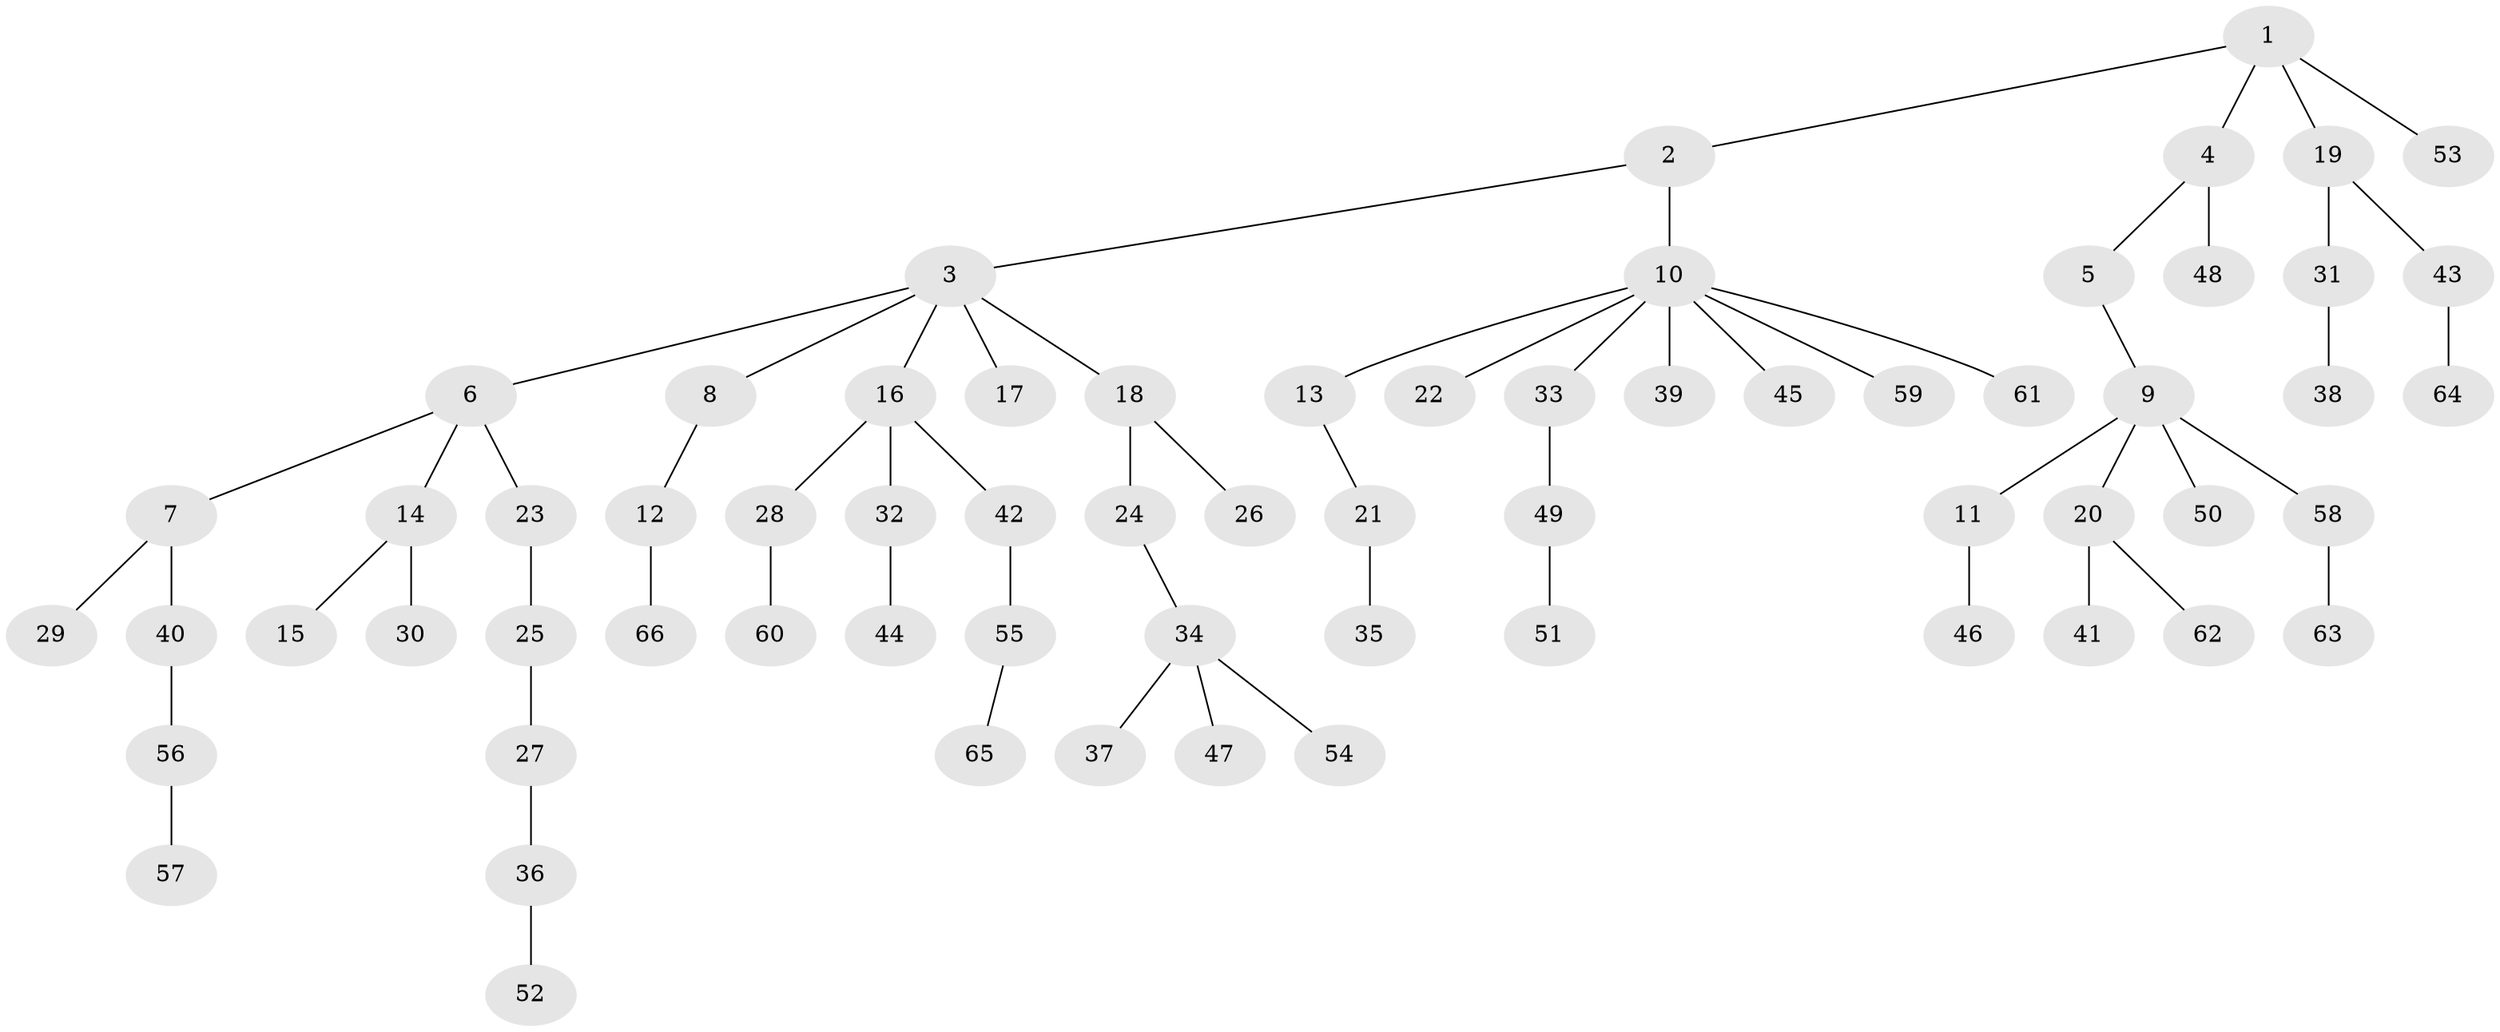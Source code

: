 // coarse degree distribution, {3: 0.08333333333333333, 5: 0.020833333333333332, 2: 0.3958333333333333, 4: 0.0625, 7: 0.020833333333333332, 1: 0.4166666666666667}
// Generated by graph-tools (version 1.1) at 2025/51/03/04/25 22:51:55]
// undirected, 66 vertices, 65 edges
graph export_dot {
  node [color=gray90,style=filled];
  1;
  2;
  3;
  4;
  5;
  6;
  7;
  8;
  9;
  10;
  11;
  12;
  13;
  14;
  15;
  16;
  17;
  18;
  19;
  20;
  21;
  22;
  23;
  24;
  25;
  26;
  27;
  28;
  29;
  30;
  31;
  32;
  33;
  34;
  35;
  36;
  37;
  38;
  39;
  40;
  41;
  42;
  43;
  44;
  45;
  46;
  47;
  48;
  49;
  50;
  51;
  52;
  53;
  54;
  55;
  56;
  57;
  58;
  59;
  60;
  61;
  62;
  63;
  64;
  65;
  66;
  1 -- 2;
  1 -- 4;
  1 -- 19;
  1 -- 53;
  2 -- 3;
  2 -- 10;
  3 -- 6;
  3 -- 8;
  3 -- 16;
  3 -- 17;
  3 -- 18;
  4 -- 5;
  4 -- 48;
  5 -- 9;
  6 -- 7;
  6 -- 14;
  6 -- 23;
  7 -- 29;
  7 -- 40;
  8 -- 12;
  9 -- 11;
  9 -- 20;
  9 -- 50;
  9 -- 58;
  10 -- 13;
  10 -- 22;
  10 -- 33;
  10 -- 39;
  10 -- 45;
  10 -- 59;
  10 -- 61;
  11 -- 46;
  12 -- 66;
  13 -- 21;
  14 -- 15;
  14 -- 30;
  16 -- 28;
  16 -- 32;
  16 -- 42;
  18 -- 24;
  18 -- 26;
  19 -- 31;
  19 -- 43;
  20 -- 41;
  20 -- 62;
  21 -- 35;
  23 -- 25;
  24 -- 34;
  25 -- 27;
  27 -- 36;
  28 -- 60;
  31 -- 38;
  32 -- 44;
  33 -- 49;
  34 -- 37;
  34 -- 47;
  34 -- 54;
  36 -- 52;
  40 -- 56;
  42 -- 55;
  43 -- 64;
  49 -- 51;
  55 -- 65;
  56 -- 57;
  58 -- 63;
}
